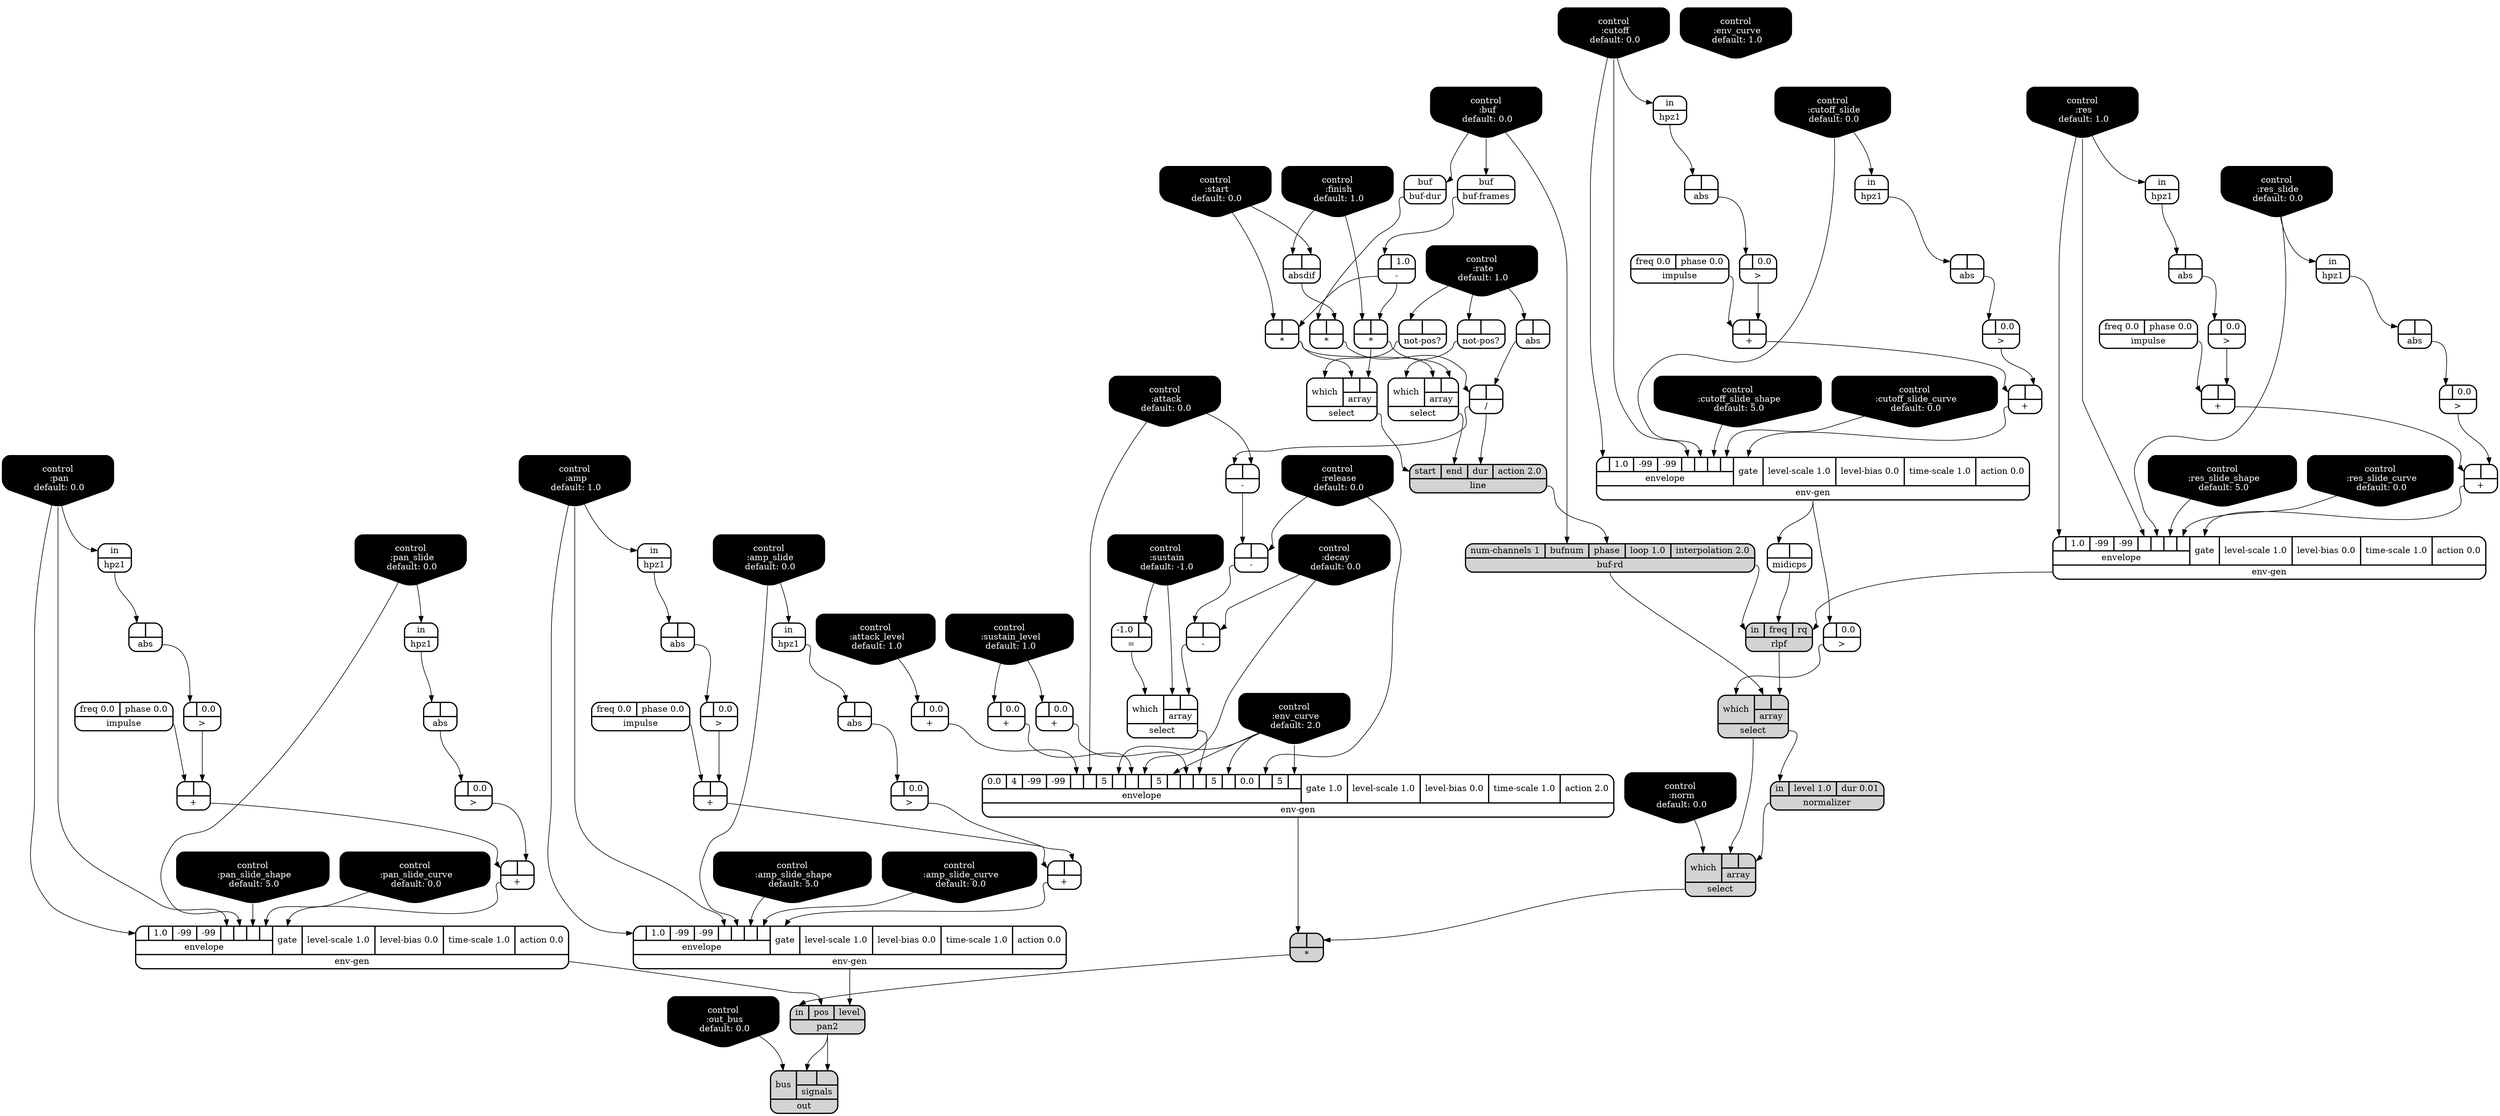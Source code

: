 digraph synthdef {
33 [label = "{{ <a> |<b> } |<__UG_NAME__>* }" style="bold, rounded" shape=record rankdir=LR];
34 [label = "{{ <a> |<b> } |<__UG_NAME__>* }" style="bold, rounded" shape=record rankdir=LR];
40 [label = "{{ <a> |<b> } |<__UG_NAME__>* }" style="bold, rounded" shape=record rankdir=LR];
88 [label = "{{ <a> |<b> } |<__UG_NAME__>* }" style="filled, bold, rounded"  shape=record rankdir=LR];
49 [label = "{{ <a> |<b> } |<__UG_NAME__>+ }" style="bold, rounded" shape=record rankdir=LR];
53 [label = "{{ <a> |<b> } |<__UG_NAME__>+ }" style="bold, rounded" shape=record rankdir=LR];
60 [label = "{{ <a> |<b> } |<__UG_NAME__>+ }" style="bold, rounded" shape=record rankdir=LR];
64 [label = "{{ <a> |<b> } |<__UG_NAME__>+ }" style="bold, rounded" shape=record rankdir=LR];
77 [label = "{{ <a> |<b> 0.0} |<__UG_NAME__>+ }" style="bold, rounded" shape=record rankdir=LR];
78 [label = "{{ <a> |<b> 0.0} |<__UG_NAME__>+ }" style="bold, rounded" shape=record rankdir=LR];
79 [label = "{{ <a> |<b> 0.0} |<__UG_NAME__>+ }" style="bold, rounded" shape=record rankdir=LR];
91 [label = "{{ <a> |<b> } |<__UG_NAME__>+ }" style="bold, rounded" shape=record rankdir=LR];
95 [label = "{{ <a> |<b> } |<__UG_NAME__>+ }" style="bold, rounded" shape=record rankdir=LR];
98 [label = "{{ <a> |<b> } |<__UG_NAME__>+ }" style="bold, rounded" shape=record rankdir=LR];
99 [label = "{{ <a> |<b> } |<__UG_NAME__>+ }" style="bold, rounded" shape=record rankdir=LR];
32 [label = "{{ <a> |<b> 1.0} |<__UG_NAME__>- }" style="bold, rounded" shape=record rankdir=LR];
81 [label = "{{ <a> |<b> } |<__UG_NAME__>- }" style="bold, rounded" shape=record rankdir=LR];
82 [label = "{{ <a> |<b> } |<__UG_NAME__>- }" style="bold, rounded" shape=record rankdir=LR];
83 [label = "{{ <a> |<b> } |<__UG_NAME__>- }" style="bold, rounded" shape=record rankdir=LR];
42 [label = "{{ <a> |<b> } |<__UG_NAME__>/ }" style="bold, rounded" shape=record rankdir=LR];
80 [label = "{{ <a> -1.0|<b> } |<__UG_NAME__>= }" style="bold, rounded" shape=record rankdir=LR];
48 [label = "{{ <a> |<b> 0.0} |<__UG_NAME__>\> }" style="bold, rounded" shape=record rankdir=LR];
52 [label = "{{ <a> |<b> 0.0} |<__UG_NAME__>\> }" style="bold, rounded" shape=record rankdir=LR];
59 [label = "{{ <a> |<b> 0.0} |<__UG_NAME__>\> }" style="bold, rounded" shape=record rankdir=LR];
63 [label = "{{ <a> |<b> 0.0} |<__UG_NAME__>\> }" style="bold, rounded" shape=record rankdir=LR];
69 [label = "{{ <a> |<b> 0.0} |<__UG_NAME__>\> }" style="bold, rounded" shape=record rankdir=LR];
70 [label = "{{ <a> |<b> 0.0} |<__UG_NAME__>\> }" style="bold, rounded" shape=record rankdir=LR];
74 [label = "{{ <a> |<b> 0.0} |<__UG_NAME__>\> }" style="bold, rounded" shape=record rankdir=LR];
90 [label = "{{ <a> |<b> 0.0} |<__UG_NAME__>\> }" style="bold, rounded" shape=record rankdir=LR];
94 [label = "{{ <a> |<b> 0.0} |<__UG_NAME__>\> }" style="bold, rounded" shape=record rankdir=LR];
41 [label = "{{ <a> |<b> } |<__UG_NAME__>abs }" style="bold, rounded" shape=record rankdir=LR];
47 [label = "{{ <a> |<b> } |<__UG_NAME__>abs }" style="bold, rounded" shape=record rankdir=LR];
51 [label = "{{ <a> |<b> } |<__UG_NAME__>abs }" style="bold, rounded" shape=record rankdir=LR];
58 [label = "{{ <a> |<b> } |<__UG_NAME__>abs }" style="bold, rounded" shape=record rankdir=LR];
62 [label = "{{ <a> |<b> } |<__UG_NAME__>abs }" style="bold, rounded" shape=record rankdir=LR];
68 [label = "{{ <a> |<b> } |<__UG_NAME__>abs }" style="bold, rounded" shape=record rankdir=LR];
73 [label = "{{ <a> |<b> } |<__UG_NAME__>abs }" style="bold, rounded" shape=record rankdir=LR];
76 [label = "{{ <a> |<b> } |<__UG_NAME__>abs }" style="bold, rounded" shape=record rankdir=LR];
93 [label = "{{ <a> |<b> } |<__UG_NAME__>abs }" style="bold, rounded" shape=record rankdir=LR];
39 [label = "{{ <a> |<b> } |<__UG_NAME__>absdif }" style="bold, rounded" shape=record rankdir=LR];
38 [label = "{{ <buf> buf} |<__UG_NAME__>buf-dur }" style="bold, rounded" shape=record rankdir=LR];
31 [label = "{{ <buf> buf} |<__UG_NAME__>buf-frames }" style="bold, rounded" shape=record rankdir=LR];
44 [label = "{{ <num____channels> num-channels 1|<bufnum> bufnum|<phase> phase|<loop> loop 1.0|<interpolation> interpolation 2.0} |<__UG_NAME__>buf-rd }" style="filled, bold, rounded"  shape=record rankdir=LR];
0 [label = "control
 :buf
 default: 0.0" shape=invhouse style="rounded, filled, bold" fillcolor=black fontcolor=white ]; 
1 [label = "control
 :amp
 default: 1.0" shape=invhouse style="rounded, filled, bold" fillcolor=black fontcolor=white ]; 
2 [label = "control
 :amp_slide
 default: 0.0" shape=invhouse style="rounded, filled, bold" fillcolor=black fontcolor=white ]; 
3 [label = "control
 :amp_slide_shape
 default: 5.0" shape=invhouse style="rounded, filled, bold" fillcolor=black fontcolor=white ]; 
4 [label = "control
 :amp_slide_curve
 default: 0.0" shape=invhouse style="rounded, filled, bold" fillcolor=black fontcolor=white ]; 
5 [label = "control
 :pan
 default: 0.0" shape=invhouse style="rounded, filled, bold" fillcolor=black fontcolor=white ]; 
6 [label = "control
 :pan_slide
 default: 0.0" shape=invhouse style="rounded, filled, bold" fillcolor=black fontcolor=white ]; 
7 [label = "control
 :pan_slide_shape
 default: 5.0" shape=invhouse style="rounded, filled, bold" fillcolor=black fontcolor=white ]; 
8 [label = "control
 :pan_slide_curve
 default: 0.0" shape=invhouse style="rounded, filled, bold" fillcolor=black fontcolor=white ]; 
9 [label = "control
 :attack
 default: 0.0" shape=invhouse style="rounded, filled, bold" fillcolor=black fontcolor=white ]; 
10 [label = "control
 :decay
 default: 0.0" shape=invhouse style="rounded, filled, bold" fillcolor=black fontcolor=white ]; 
11 [label = "control
 :sustain
 default: -1.0" shape=invhouse style="rounded, filled, bold" fillcolor=black fontcolor=white ]; 
12 [label = "control
 :release
 default: 0.0" shape=invhouse style="rounded, filled, bold" fillcolor=black fontcolor=white ]; 
13 [label = "control
 :attack_level
 default: 1.0" shape=invhouse style="rounded, filled, bold" fillcolor=black fontcolor=white ]; 
14 [label = "control
 :sustain_level
 default: 1.0" shape=invhouse style="rounded, filled, bold" fillcolor=black fontcolor=white ]; 
15 [label = "control
 :env_curve
 default: 2.0" shape=invhouse style="rounded, filled, bold" fillcolor=black fontcolor=white ]; 
16 [label = "control
 :env_curve
 default: 1.0" shape=invhouse style="rounded, filled, bold" fillcolor=black fontcolor=white ]; 
17 [label = "control
 :cutoff
 default: 0.0" shape=invhouse style="rounded, filled, bold" fillcolor=black fontcolor=white ]; 
18 [label = "control
 :cutoff_slide
 default: 0.0" shape=invhouse style="rounded, filled, bold" fillcolor=black fontcolor=white ]; 
19 [label = "control
 :cutoff_slide_shape
 default: 5.0" shape=invhouse style="rounded, filled, bold" fillcolor=black fontcolor=white ]; 
20 [label = "control
 :cutoff_slide_curve
 default: 0.0" shape=invhouse style="rounded, filled, bold" fillcolor=black fontcolor=white ]; 
21 [label = "control
 :res
 default: 1.0" shape=invhouse style="rounded, filled, bold" fillcolor=black fontcolor=white ]; 
22 [label = "control
 :res_slide
 default: 0.0" shape=invhouse style="rounded, filled, bold" fillcolor=black fontcolor=white ]; 
23 [label = "control
 :res_slide_shape
 default: 5.0" shape=invhouse style="rounded, filled, bold" fillcolor=black fontcolor=white ]; 
24 [label = "control
 :res_slide_curve
 default: 0.0" shape=invhouse style="rounded, filled, bold" fillcolor=black fontcolor=white ]; 
25 [label = "control
 :rate
 default: 1.0" shape=invhouse style="rounded, filled, bold" fillcolor=black fontcolor=white ]; 
26 [label = "control
 :start
 default: 0.0" shape=invhouse style="rounded, filled, bold" fillcolor=black fontcolor=white ]; 
27 [label = "control
 :finish
 default: 1.0" shape=invhouse style="rounded, filled, bold" fillcolor=black fontcolor=white ]; 
28 [label = "control
 :norm
 default: 0.0" shape=invhouse style="rounded, filled, bold" fillcolor=black fontcolor=white ]; 
29 [label = "control
 :out_bus
 default: 0.0" shape=invhouse style="rounded, filled, bold" fillcolor=black fontcolor=white ]; 
54 [label = "{{ {{<envelope___control___0>|1.0|-99|-99|<envelope___control___4>|<envelope___control___5>|<envelope___control___6>|<envelope___control___7>}|envelope}|<gate> gate|<level____scale> level-scale 1.0|<level____bias> level-bias 0.0|<time____scale> time-scale 1.0|<action> action 0.0} |<__UG_NAME__>env-gen }" style="bold, rounded" shape=record rankdir=LR];
65 [label = "{{ {{<envelope___control___0>|1.0|-99|-99|<envelope___control___4>|<envelope___control___5>|<envelope___control___6>|<envelope___control___7>}|envelope}|<gate> gate|<level____scale> level-scale 1.0|<level____bias> level-bias 0.0|<time____scale> time-scale 1.0|<action> action 0.0} |<__UG_NAME__>env-gen }" style="bold, rounded" shape=record rankdir=LR];
85 [label = "{{ {{0.0|4|-99|-99|<envelope___binary____op____u____gen___4>|<envelope___control___5>|5|<envelope___control___7>|<envelope___binary____op____u____gen___8>|<envelope___control___9>|5|<envelope___control___11>|<envelope___binary____op____u____gen___12>|<envelope___select___13>|5|<envelope___control___15>|0.0|<envelope___control___17>|5|<envelope___control___19>}|envelope}|<gate> gate 1.0|<level____scale> level-scale 1.0|<level____bias> level-bias 0.0|<time____scale> time-scale 1.0|<action> action 2.0} |<__UG_NAME__>env-gen }" style="bold, rounded" shape=record rankdir=LR];
96 [label = "{{ {{<envelope___control___0>|1.0|-99|-99|<envelope___control___4>|<envelope___control___5>|<envelope___control___6>|<envelope___control___7>}|envelope}|<gate> gate|<level____scale> level-scale 1.0|<level____bias> level-bias 0.0|<time____scale> time-scale 1.0|<action> action 0.0} |<__UG_NAME__>env-gen }" style="bold, rounded" shape=record rankdir=LR];
100 [label = "{{ {{<envelope___control___0>|1.0|-99|-99|<envelope___control___4>|<envelope___control___5>|<envelope___control___6>|<envelope___control___7>}|envelope}|<gate> gate|<level____scale> level-scale 1.0|<level____bias> level-bias 0.0|<time____scale> time-scale 1.0|<action> action 0.0} |<__UG_NAME__>env-gen }" style="bold, rounded" shape=record rankdir=LR];
46 [label = "{{ <in> in} |<__UG_NAME__>hpz1 }" style="bold, rounded" shape=record rankdir=LR];
50 [label = "{{ <in> in} |<__UG_NAME__>hpz1 }" style="bold, rounded" shape=record rankdir=LR];
57 [label = "{{ <in> in} |<__UG_NAME__>hpz1 }" style="bold, rounded" shape=record rankdir=LR];
61 [label = "{{ <in> in} |<__UG_NAME__>hpz1 }" style="bold, rounded" shape=record rankdir=LR];
67 [label = "{{ <in> in} |<__UG_NAME__>hpz1 }" style="bold, rounded" shape=record rankdir=LR];
72 [label = "{{ <in> in} |<__UG_NAME__>hpz1 }" style="bold, rounded" shape=record rankdir=LR];
75 [label = "{{ <in> in} |<__UG_NAME__>hpz1 }" style="bold, rounded" shape=record rankdir=LR];
92 [label = "{{ <in> in} |<__UG_NAME__>hpz1 }" style="bold, rounded" shape=record rankdir=LR];
45 [label = "{{ <freq> freq 0.0|<phase> phase 0.0} |<__UG_NAME__>impulse }" style="bold, rounded" shape=record rankdir=LR];
56 [label = "{{ <freq> freq 0.0|<phase> phase 0.0} |<__UG_NAME__>impulse }" style="bold, rounded" shape=record rankdir=LR];
89 [label = "{{ <freq> freq 0.0|<phase> phase 0.0} |<__UG_NAME__>impulse }" style="bold, rounded" shape=record rankdir=LR];
97 [label = "{{ <freq> freq 0.0|<phase> phase 0.0} |<__UG_NAME__>impulse }" style="bold, rounded" shape=record rankdir=LR];
43 [label = "{{ <start> start|<end> end|<dur> dur|<action> action 2.0} |<__UG_NAME__>line }" style="filled, bold, rounded"  shape=record rankdir=LR];
55 [label = "{{ <a> |<b> } |<__UG_NAME__>midicps }" style="bold, rounded" shape=record rankdir=LR];
86 [label = "{{ <in> in|<level> level 1.0|<dur> dur 0.01} |<__UG_NAME__>normalizer }" style="filled, bold, rounded"  shape=record rankdir=LR];
30 [label = "{{ <a> |<b> } |<__UG_NAME__>not-pos? }" style="bold, rounded" shape=record rankdir=LR];
36 [label = "{{ <a> |<b> } |<__UG_NAME__>not-pos? }" style="bold, rounded" shape=record rankdir=LR];
102 [label = "{{ <bus> bus|{{<signals___pan2___0>|<signals___pan2___1>}|signals}} |<__UG_NAME__>out }" style="filled, bold, rounded"  shape=record rankdir=LR];
101 [label = "{{ <in> in|<pos> pos|<level> level} |<__UG_NAME__>pan2 }" style="filled, bold, rounded"  shape=record rankdir=LR];
66 [label = "{{ <in> in|<freq> freq|<rq> rq} |<__UG_NAME__>rlpf }" style="filled, bold, rounded"  shape=record rankdir=LR];
35 [label = "{{ <which> which|{{<array___binary____op____u____gen___0>|<array___binary____op____u____gen___1>}|array}} |<__UG_NAME__>select }" style="bold, rounded" shape=record rankdir=LR];
37 [label = "{{ <which> which|{{<array___binary____op____u____gen___0>|<array___binary____op____u____gen___1>}|array}} |<__UG_NAME__>select }" style="bold, rounded" shape=record rankdir=LR];
71 [label = "{{ <which> which|{{<array___buf____rd___0>|<array___rlpf___1>}|array}} |<__UG_NAME__>select }" style="filled, bold, rounded"  shape=record rankdir=LR];
84 [label = "{{ <which> which|{{<array___control___0>|<array___binary____op____u____gen___1>}|array}} |<__UG_NAME__>select }" style="bold, rounded" shape=record rankdir=LR];
87 [label = "{{ <which> which|{{<array___select___0>|<array___normalizer___1>}|array}} |<__UG_NAME__>select }" style="filled, bold, rounded"  shape=record rankdir=LR];

32:__UG_NAME__ -> 33:b ;
26:__UG_NAME__ -> 33:a ;
32:__UG_NAME__ -> 34:b ;
27:__UG_NAME__ -> 34:a ;
39:__UG_NAME__ -> 40:b ;
38:__UG_NAME__ -> 40:a ;
87:__UG_NAME__ -> 88:b ;
85:__UG_NAME__ -> 88:a ;
48:__UG_NAME__ -> 49:b ;
45:__UG_NAME__ -> 49:a ;
52:__UG_NAME__ -> 53:b ;
49:__UG_NAME__ -> 53:a ;
59:__UG_NAME__ -> 60:b ;
56:__UG_NAME__ -> 60:a ;
63:__UG_NAME__ -> 64:b ;
60:__UG_NAME__ -> 64:a ;
13:__UG_NAME__ -> 77:a ;
14:__UG_NAME__ -> 78:a ;
14:__UG_NAME__ -> 79:a ;
90:__UG_NAME__ -> 91:b ;
89:__UG_NAME__ -> 91:a ;
94:__UG_NAME__ -> 95:b ;
91:__UG_NAME__ -> 95:a ;
74:__UG_NAME__ -> 98:b ;
97:__UG_NAME__ -> 98:a ;
69:__UG_NAME__ -> 99:b ;
98:__UG_NAME__ -> 99:a ;
31:__UG_NAME__ -> 32:a ;
9:__UG_NAME__ -> 81:b ;
42:__UG_NAME__ -> 81:a ;
12:__UG_NAME__ -> 82:b ;
81:__UG_NAME__ -> 82:a ;
10:__UG_NAME__ -> 83:b ;
82:__UG_NAME__ -> 83:a ;
41:__UG_NAME__ -> 42:b ;
40:__UG_NAME__ -> 42:a ;
11:__UG_NAME__ -> 80:b ;
47:__UG_NAME__ -> 48:a ;
51:__UG_NAME__ -> 52:a ;
58:__UG_NAME__ -> 59:a ;
62:__UG_NAME__ -> 63:a ;
68:__UG_NAME__ -> 69:a ;
54:__UG_NAME__ -> 70:a ;
73:__UG_NAME__ -> 74:a ;
76:__UG_NAME__ -> 90:a ;
93:__UG_NAME__ -> 94:a ;
25:__UG_NAME__ -> 41:a ;
46:__UG_NAME__ -> 47:a ;
50:__UG_NAME__ -> 51:a ;
57:__UG_NAME__ -> 58:a ;
61:__UG_NAME__ -> 62:a ;
67:__UG_NAME__ -> 68:a ;
72:__UG_NAME__ -> 73:a ;
75:__UG_NAME__ -> 76:a ;
92:__UG_NAME__ -> 93:a ;
26:__UG_NAME__ -> 39:b ;
27:__UG_NAME__ -> 39:a ;
0:__UG_NAME__ -> 38:buf ;
0:__UG_NAME__ -> 31:buf ;
43:__UG_NAME__ -> 44:phase ;
0:__UG_NAME__ -> 44:bufnum ;
53:__UG_NAME__ -> 54:gate ;
17:__UG_NAME__ -> 54:envelope___control___0 ;
17:__UG_NAME__ -> 54:envelope___control___4 ;
18:__UG_NAME__ -> 54:envelope___control___5 ;
19:__UG_NAME__ -> 54:envelope___control___6 ;
20:__UG_NAME__ -> 54:envelope___control___7 ;
64:__UG_NAME__ -> 65:gate ;
21:__UG_NAME__ -> 65:envelope___control___0 ;
21:__UG_NAME__ -> 65:envelope___control___4 ;
22:__UG_NAME__ -> 65:envelope___control___5 ;
23:__UG_NAME__ -> 65:envelope___control___6 ;
24:__UG_NAME__ -> 65:envelope___control___7 ;
77:__UG_NAME__ -> 85:envelope___binary____op____u____gen___4 ;
9:__UG_NAME__ -> 85:envelope___control___5 ;
15:__UG_NAME__ -> 85:envelope___control___7 ;
78:__UG_NAME__ -> 85:envelope___binary____op____u____gen___8 ;
10:__UG_NAME__ -> 85:envelope___control___9 ;
15:__UG_NAME__ -> 85:envelope___control___11 ;
79:__UG_NAME__ -> 85:envelope___binary____op____u____gen___12 ;
84:__UG_NAME__ -> 85:envelope___select___13 ;
15:__UG_NAME__ -> 85:envelope___control___15 ;
12:__UG_NAME__ -> 85:envelope___control___17 ;
15:__UG_NAME__ -> 85:envelope___control___19 ;
95:__UG_NAME__ -> 96:gate ;
5:__UG_NAME__ -> 96:envelope___control___0 ;
5:__UG_NAME__ -> 96:envelope___control___4 ;
6:__UG_NAME__ -> 96:envelope___control___5 ;
7:__UG_NAME__ -> 96:envelope___control___6 ;
8:__UG_NAME__ -> 96:envelope___control___7 ;
99:__UG_NAME__ -> 100:gate ;
1:__UG_NAME__ -> 100:envelope___control___0 ;
1:__UG_NAME__ -> 100:envelope___control___4 ;
2:__UG_NAME__ -> 100:envelope___control___5 ;
3:__UG_NAME__ -> 100:envelope___control___6 ;
4:__UG_NAME__ -> 100:envelope___control___7 ;
17:__UG_NAME__ -> 46:in ;
18:__UG_NAME__ -> 50:in ;
21:__UG_NAME__ -> 57:in ;
22:__UG_NAME__ -> 61:in ;
2:__UG_NAME__ -> 67:in ;
1:__UG_NAME__ -> 72:in ;
5:__UG_NAME__ -> 75:in ;
6:__UG_NAME__ -> 92:in ;
42:__UG_NAME__ -> 43:dur ;
37:__UG_NAME__ -> 43:end ;
35:__UG_NAME__ -> 43:start ;
54:__UG_NAME__ -> 55:a ;
71:__UG_NAME__ -> 86:in ;
25:__UG_NAME__ -> 30:a ;
25:__UG_NAME__ -> 36:a ;
101:__UG_NAME__ -> 102:signals___pan2___0 ;
101:__UG_NAME__ -> 102:signals___pan2___1 ;
29:__UG_NAME__ -> 102:bus ;
100:__UG_NAME__ -> 101:level ;
96:__UG_NAME__ -> 101:pos ;
88:__UG_NAME__ -> 101:in ;
65:__UG_NAME__ -> 66:rq ;
55:__UG_NAME__ -> 66:freq ;
44:__UG_NAME__ -> 66:in ;
33:__UG_NAME__ -> 35:array___binary____op____u____gen___0 ;
34:__UG_NAME__ -> 35:array___binary____op____u____gen___1 ;
30:__UG_NAME__ -> 35:which ;
34:__UG_NAME__ -> 37:array___binary____op____u____gen___0 ;
33:__UG_NAME__ -> 37:array___binary____op____u____gen___1 ;
36:__UG_NAME__ -> 37:which ;
44:__UG_NAME__ -> 71:array___buf____rd___0 ;
66:__UG_NAME__ -> 71:array___rlpf___1 ;
70:__UG_NAME__ -> 71:which ;
11:__UG_NAME__ -> 84:array___control___0 ;
83:__UG_NAME__ -> 84:array___binary____op____u____gen___1 ;
80:__UG_NAME__ -> 84:which ;
71:__UG_NAME__ -> 87:array___select___0 ;
86:__UG_NAME__ -> 87:array___normalizer___1 ;
28:__UG_NAME__ -> 87:which ;

}
